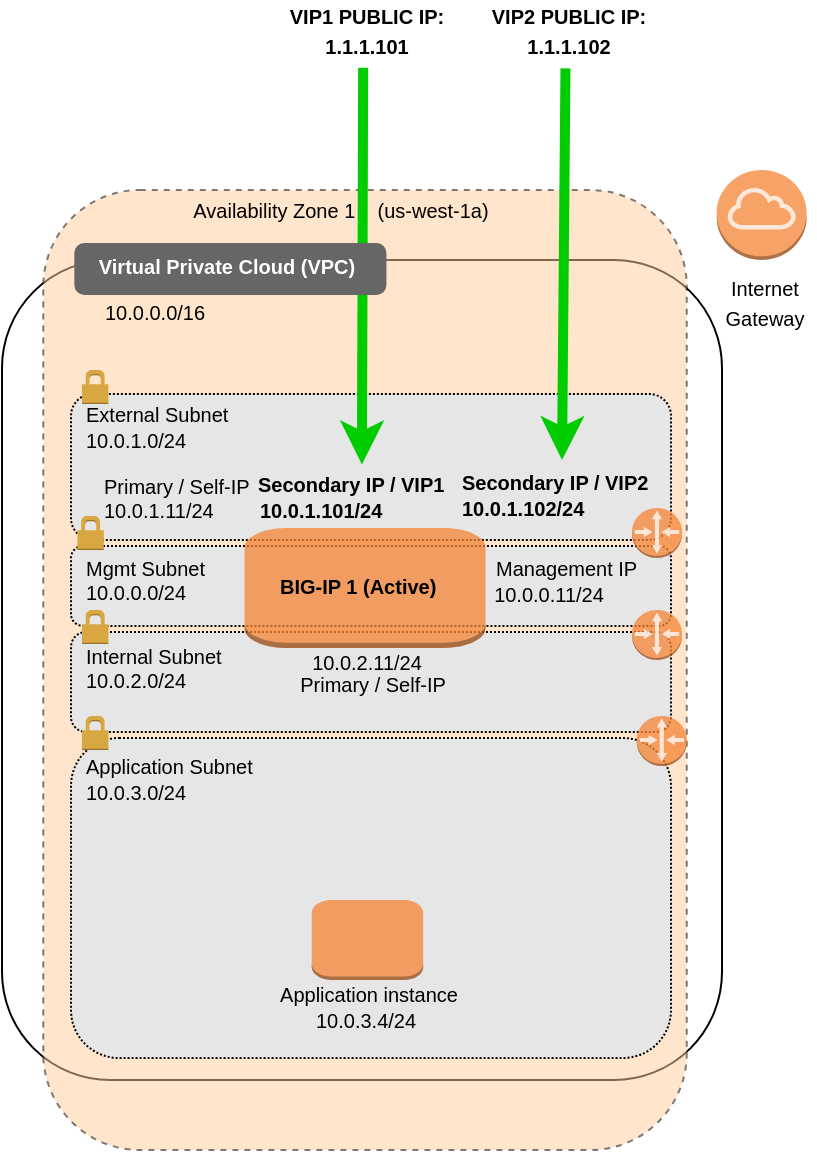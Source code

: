 <mxfile version="14.1.8" type="device"><diagram id="hrUrZuJ2duOs5Gn9yQjz" name="Page-1"><mxGraphModel dx="1106" dy="1712" grid="1" gridSize="10" guides="1" tooltips="1" connect="1" arrows="1" fold="1" page="1" pageScale="1" pageWidth="1100" pageHeight="850" math="0" shadow="0"><root><mxCell id="0"/><mxCell id="1" parent="0"/><mxCell id="efg4bKFMH5ipVIIAR_OZ-1" value="" style="rounded=1;whiteSpace=wrap;html=1;" parent="1" vertex="1"><mxGeometry x="40" y="120" width="360" height="410" as="geometry"/></mxCell><mxCell id="efg4bKFMH5ipVIIAR_OZ-4" value="" style="rounded=1;whiteSpace=wrap;html=1;dashed=1;fillColor=#FFCC99;opacity=50;" parent="1" vertex="1"><mxGeometry x="60.63" y="85" width="321.75" height="480" as="geometry"/></mxCell><mxCell id="efg4bKFMH5ipVIIAR_OZ-5" value="" style="rounded=1;whiteSpace=wrap;html=1;dashed=1;dashPattern=1 1;fillColor=#E6E6E6;" parent="1" vertex="1"><mxGeometry x="74.5" y="306" width="300" height="50" as="geometry"/></mxCell><mxCell id="efg4bKFMH5ipVIIAR_OZ-6" value="" style="rounded=1;whiteSpace=wrap;html=1;dashed=1;dashPattern=1 1;fillColor=#E6E6E6;" parent="1" vertex="1"><mxGeometry x="74.5" y="187" width="300" height="73" as="geometry"/></mxCell><mxCell id="efg4bKFMH5ipVIIAR_OZ-14" value="" style="rounded=1;whiteSpace=wrap;html=1;dashed=1;dashPattern=1 1;fillColor=#E6E6E6;" parent="1" vertex="1"><mxGeometry x="74.5" y="359" width="300" height="160" as="geometry"/></mxCell><mxCell id="efg4bKFMH5ipVIIAR_OZ-29" value="&lt;font style=&quot;font-size: 10px&quot;&gt;Availability Zone 1&amp;nbsp; &amp;nbsp; (us-west-1a)&lt;/font&gt;" style="text;html=1;align=center;verticalAlign=middle;resizable=0;points=[];autosize=1;" parent="1" vertex="1"><mxGeometry x="128.724" y="84.999" width="160" height="20" as="geometry"/></mxCell><mxCell id="efg4bKFMH5ipVIIAR_OZ-37" value="&lt;font style=&quot;font-size: 10px&quot;&gt;External Subnet&lt;/font&gt;" style="text;html=1;align=left;verticalAlign=middle;resizable=0;points=[];autosize=1;" parent="1" vertex="1"><mxGeometry x="80" y="186.999" width="90" height="20" as="geometry"/></mxCell><mxCell id="efg4bKFMH5ipVIIAR_OZ-38" value="&lt;font style=&quot;font-size: 10px&quot;&gt;10.0.1.0/24&lt;/font&gt;" style="text;html=1;align=left;verticalAlign=middle;resizable=0;points=[];autosize=1;" parent="1" vertex="1"><mxGeometry x="80" y="199.999" width="70" height="20" as="geometry"/></mxCell><mxCell id="efg4bKFMH5ipVIIAR_OZ-39" value="&lt;font style=&quot;font-size: 10px&quot;&gt;Internal Subnet&lt;/font&gt;" style="text;html=1;align=left;verticalAlign=middle;resizable=0;points=[];autosize=1;" parent="1" vertex="1"><mxGeometry x="80" y="307.999" width="80" height="20" as="geometry"/></mxCell><mxCell id="efg4bKFMH5ipVIIAR_OZ-40" value="&lt;font style=&quot;font-size: 10px&quot;&gt;10.0.2.0/24&lt;/font&gt;" style="text;html=1;align=left;verticalAlign=middle;resizable=0;points=[];autosize=1;" parent="1" vertex="1"><mxGeometry x="80" y="319.999" width="70" height="20" as="geometry"/></mxCell><mxCell id="efg4bKFMH5ipVIIAR_OZ-41" value="&lt;font style=&quot;font-size: 10px&quot;&gt;Application Subnet&lt;/font&gt;" style="text;html=1;align=left;verticalAlign=middle;resizable=0;points=[];autosize=1;" parent="1" vertex="1"><mxGeometry x="80" y="362.999" width="100" height="20" as="geometry"/></mxCell><mxCell id="efg4bKFMH5ipVIIAR_OZ-42" value="&lt;font style=&quot;font-size: 10px&quot;&gt;10.0.3.0/24&lt;/font&gt;" style="text;html=1;align=left;verticalAlign=middle;resizable=0;points=[];autosize=1;" parent="1" vertex="1"><mxGeometry x="80" y="376.499" width="70" height="20" as="geometry"/></mxCell><mxCell id="efg4bKFMH5ipVIIAR_OZ-44" value="&lt;font style=&quot;font-size: 10px&quot;&gt;10.0.0.0/16&lt;/font&gt;" style="text;html=1;align=center;verticalAlign=middle;resizable=0;points=[];autosize=1;" parent="1" vertex="1"><mxGeometry x="81.004" y="135.999" width="70" height="20" as="geometry"/></mxCell><mxCell id="efg4bKFMH5ipVIIAR_OZ-48" value="&lt;font style=&quot;font-size: 10px&quot;&gt;10.0.1.11/24&lt;/font&gt;" style="text;html=1;align=left;verticalAlign=middle;resizable=0;points=[];autosize=1;" parent="1" vertex="1"><mxGeometry x="89.054" y="234.999" width="70" height="20" as="geometry"/></mxCell><mxCell id="efg4bKFMH5ipVIIAR_OZ-49" value="&lt;font style=&quot;font-size: 10px&quot;&gt;Primary / Self-IP&lt;/font&gt;" style="text;html=1;align=left;verticalAlign=middle;resizable=0;points=[];autosize=1;" parent="1" vertex="1"><mxGeometry x="89.054" y="222.999" width="90" height="20" as="geometry"/></mxCell><mxCell id="efg4bKFMH5ipVIIAR_OZ-50" value="&lt;font style=&quot;font-size: 10px&quot;&gt;&lt;span&gt;10.0.1.101/24&lt;/span&gt;&lt;/font&gt;" style="text;html=1;align=left;verticalAlign=middle;resizable=0;points=[];autosize=1;fontStyle=1" parent="1" vertex="1"><mxGeometry x="166.724" y="234.999" width="80" height="20" as="geometry"/></mxCell><mxCell id="efg4bKFMH5ipVIIAR_OZ-51" value="&lt;font style=&quot;font-size: 10px&quot;&gt;&lt;span&gt;Secondary IP / VIP1&lt;/span&gt;&lt;/font&gt;" style="text;html=1;align=left;verticalAlign=middle;resizable=0;points=[];autosize=1;fontStyle=1" parent="1" vertex="1"><mxGeometry x="165.724" y="221.999" width="110" height="20" as="geometry"/></mxCell><mxCell id="efg4bKFMH5ipVIIAR_OZ-52" value="&lt;font style=&quot;font-size: 10px&quot;&gt;10.0.2.11/24&lt;/font&gt;" style="text;html=1;align=center;verticalAlign=middle;resizable=0;points=[];autosize=1;" parent="1" vertex="1"><mxGeometry x="186.504" y="310.999" width="70" height="20" as="geometry"/></mxCell><mxCell id="efg4bKFMH5ipVIIAR_OZ-53" value="&lt;font style=&quot;font-size: 10px&quot;&gt;Primary / Self-IP&lt;/font&gt;" style="text;html=1;align=center;verticalAlign=middle;resizable=0;points=[];autosize=1;" parent="1" vertex="1"><mxGeometry x="179.504" y="322.499" width="90" height="20" as="geometry"/></mxCell><mxCell id="efg4bKFMH5ipVIIAR_OZ-81" value="&lt;font style=&quot;font-size: 10px&quot;&gt;&lt;b&gt;VIP1 PUBLIC IP:&lt;br&gt;1.1.1.101&lt;/b&gt;&lt;br&gt;&lt;/font&gt;" style="text;html=1;align=center;verticalAlign=middle;resizable=0;points=[];autosize=1;" parent="1" vertex="1"><mxGeometry x="177.024" y="-10" width="90" height="30" as="geometry"/></mxCell><mxCell id="efg4bKFMH5ipVIIAR_OZ-82" value="" style="endArrow=classic;html=1;entryX=0.493;entryY=0.01;entryDx=0;entryDy=0;entryPerimeter=0;exitX=0.484;exitY=1.13;exitDx=0;exitDy=0;exitPerimeter=0;strokeColor=#00CC00;strokeWidth=5;" parent="1" source="efg4bKFMH5ipVIIAR_OZ-81" target="efg4bKFMH5ipVIIAR_OZ-51" edge="1"><mxGeometry width="50" height="50" relative="1" as="geometry"><mxPoint x="430" y="50" as="sourcePoint"/><mxPoint x="480" as="targetPoint"/></mxGeometry></mxCell><mxCell id="efg4bKFMH5ipVIIAR_OZ-88" value="&lt;font style=&quot;font-size: 10px&quot;&gt;Internet&lt;br&gt;Gateway&lt;/font&gt;" style="text;html=1;align=center;verticalAlign=middle;resizable=0;points=[];autosize=1;" parent="1" vertex="1"><mxGeometry x="396.004" y="125.999" width="50" height="30" as="geometry"/></mxCell><mxCell id="efg4bKFMH5ipVIIAR_OZ-157" value="" style="outlineConnect=0;dashed=0;verticalLabelPosition=bottom;verticalAlign=top;align=center;html=1;shape=mxgraph.aws3.internet_gateway;fillColor=#F58536;dashPattern=1 1;strokeColor=#FF0000;strokeWidth=3;fontColor=#000000;opacity=75;" parent="1" vertex="1"><mxGeometry x="397.34" y="75" width="45" height="45" as="geometry"/></mxCell><mxCell id="efg4bKFMH5ipVIIAR_OZ-165" value="" style="outlineConnect=0;dashed=0;verticalLabelPosition=bottom;verticalAlign=top;align=center;html=1;shape=mxgraph.aws3.router;fillColor=#F58536;dashPattern=1 1;strokeColor=#FF0000;strokeWidth=3;fontColor=#000000;opacity=75;" parent="1" vertex="1"><mxGeometry x="357.38" y="348" width="25" height="25" as="geometry"/></mxCell><mxCell id="efg4bKFMH5ipVIIAR_OZ-172" value="&lt;font style=&quot;font-size: 10px&quot;&gt;Application instance&lt;/font&gt;" style="text;html=1;align=center;verticalAlign=middle;resizable=0;points=[];autosize=1;" parent="1" vertex="1"><mxGeometry x="172.724" y="476.999" width="100" height="20" as="geometry"/></mxCell><mxCell id="efg4bKFMH5ipVIIAR_OZ-193" value="" style="rounded=1;whiteSpace=wrap;html=1;strokeWidth=3;fontColor=#000000;align=left;fillColor=#666666;strokeColor=#666666;" parent="1" vertex="1"><mxGeometry x="77.67" y="113" width="153.05" height="23" as="geometry"/></mxCell><mxCell id="efg4bKFMH5ipVIIAR_OZ-195" value="&lt;font style=&quot;font-size: 10px&quot;&gt;&lt;span&gt;&lt;b&gt;Virtual Private Cloud (VPC)&lt;/b&gt;&lt;/span&gt;&lt;/font&gt;" style="text;html=1;align=center;verticalAlign=middle;resizable=0;points=[];autosize=1;fontStyle=0;fontColor=#FFFFFF;" parent="1" vertex="1"><mxGeometry x="82.004" y="112.999" width="140" height="20" as="geometry"/></mxCell><mxCell id="ZyVirnshYmv-T8etv02f-1" value="" style="dashed=0;html=1;shape=mxgraph.aws3.permissions;fillColor=#D9A741;dashed=0;strokeColor=#666666;strokeWidth=3;fontColor=#FFFFFF;align=left;" parent="1" vertex="1"><mxGeometry x="80.0" y="175" width="13.2" height="17" as="geometry"/></mxCell><mxCell id="ZyVirnshYmv-T8etv02f-3" value="" style="dashed=0;html=1;shape=mxgraph.aws3.permissions;fillColor=#D9A741;dashed=0;strokeColor=#666666;strokeWidth=3;fontColor=#FFFFFF;align=left;" parent="1" vertex="1"><mxGeometry x="80" y="348" width="13.2" height="17" as="geometry"/></mxCell><mxCell id="ZyVirnshYmv-T8etv02f-7" value="&lt;font style=&quot;font-size: 10px&quot;&gt;&lt;span&gt;10.0.1.102/24&lt;/span&gt;&lt;/font&gt;" style="text;html=1;align=left;verticalAlign=middle;resizable=0;points=[];autosize=1;fontStyle=1" parent="1" vertex="1"><mxGeometry x="267.724" y="233.999" width="80" height="20" as="geometry"/></mxCell><mxCell id="ZyVirnshYmv-T8etv02f-8" value="&lt;font style=&quot;font-size: 10px&quot;&gt;&lt;span&gt;Secondary IP / VIP2&lt;/span&gt;&lt;/font&gt;" style="text;html=1;align=left;verticalAlign=middle;resizable=0;points=[];autosize=1;fontStyle=1" parent="1" vertex="1"><mxGeometry x="267.724" y="220.999" width="110" height="20" as="geometry"/></mxCell><mxCell id="ZyVirnshYmv-T8etv02f-9" value="&lt;font style=&quot;font-size: 10px&quot;&gt;&lt;b&gt;VIP2 PUBLIC IP:&lt;br&gt;1.1.1.102&lt;/b&gt;&lt;br&gt;&lt;/font&gt;" style="text;html=1;align=center;verticalAlign=middle;resizable=0;points=[];autosize=1;" parent="1" vertex="1"><mxGeometry x="277.724" y="-10" width="90" height="30" as="geometry"/></mxCell><mxCell id="ZyVirnshYmv-T8etv02f-10" value="" style="endArrow=classic;html=1;exitX=0.489;exitY=1.14;exitDx=0;exitDy=0;exitPerimeter=0;strokeColor=#00CC00;strokeWidth=5;" parent="1" source="ZyVirnshYmv-T8etv02f-9" edge="1"><mxGeometry width="50" height="50" relative="1" as="geometry"><mxPoint x="446.004" y="43.979" as="sourcePoint"/><mxPoint x="320" y="220" as="targetPoint"/></mxGeometry></mxCell><mxCell id="d-qxUIl090ATR8sKi6Ey-4" value="" style="rounded=1;whiteSpace=wrap;html=1;dashed=1;dashPattern=1 1;fillColor=#E6E6E6;" parent="1" vertex="1"><mxGeometry x="74.5" y="263" width="300" height="40" as="geometry"/></mxCell><mxCell id="efg4bKFMH5ipVIIAR_OZ-169" value="" style="outlineConnect=0;dashed=0;verticalLabelPosition=bottom;verticalAlign=top;align=center;html=1;shape=mxgraph.aws3.instance;fillColor=#F58534;dashPattern=1 1;strokeColor=#FF0000;strokeWidth=3;fontColor=#000000;opacity=75;" parent="1" vertex="1"><mxGeometry x="161.26" y="254" width="120.5" height="60" as="geometry"/></mxCell><mxCell id="efg4bKFMH5ipVIIAR_OZ-170" value="&lt;font style=&quot;font-size: 10px&quot;&gt;&lt;b&gt;BIG-IP 1 (Active)&lt;/b&gt;&lt;/font&gt;" style="text;html=1;align=left;verticalAlign=middle;resizable=0;points=[];autosize=1;" parent="1" vertex="1"><mxGeometry x="176.514" y="272.999" width="90" height="20" as="geometry"/></mxCell><mxCell id="d-qxUIl090ATR8sKi6Ey-5" value="&lt;span style=&quot;font-size: 10px&quot;&gt;Mgmt Subnet&lt;/span&gt;" style="text;html=1;align=left;verticalAlign=middle;resizable=0;points=[];autosize=1;" parent="1" vertex="1"><mxGeometry x="80" y="263.999" width="70" height="20" as="geometry"/></mxCell><mxCell id="d-qxUIl090ATR8sKi6Ey-6" value="&lt;font style=&quot;font-size: 10px&quot;&gt;10.0.0.0/24&lt;/font&gt;" style="text;html=1;align=left;verticalAlign=middle;resizable=0;points=[];autosize=1;" parent="1" vertex="1"><mxGeometry x="80" y="275.999" width="70" height="20" as="geometry"/></mxCell><mxCell id="d-qxUIl090ATR8sKi6Ey-7" value="&lt;font style=&quot;font-size: 10px&quot;&gt;10.0.0.11/24&lt;/font&gt;" style="text;html=1;align=center;verticalAlign=middle;resizable=0;points=[];autosize=1;" parent="1" vertex="1"><mxGeometry x="277.724" y="276.999" width="70" height="20" as="geometry"/></mxCell><mxCell id="d-qxUIl090ATR8sKi6Ey-10" value="&lt;font style=&quot;font-size: 10px&quot;&gt;10.0.3.4/24&lt;/font&gt;" style="text;html=1;align=left;verticalAlign=middle;resizable=0;points=[];autosize=1;" parent="1" vertex="1"><mxGeometry x="194.854" y="489.999" width="70" height="20" as="geometry"/></mxCell><mxCell id="d-qxUIl090ATR8sKi6Ey-11" value="" style="outlineConnect=0;dashed=0;verticalLabelPosition=bottom;verticalAlign=top;align=center;html=1;shape=mxgraph.aws3.instance;fillColor=#F58534;dashPattern=1 1;strokeColor=#FF0000;strokeWidth=3;fontColor=#000000;opacity=75;" parent="1" vertex="1"><mxGeometry x="194.85" y="440" width="55.75" height="40" as="geometry"/></mxCell><mxCell id="efg4bKFMH5ipVIIAR_OZ-159" value="" style="outlineConnect=0;dashed=0;verticalLabelPosition=bottom;verticalAlign=top;align=center;html=1;shape=mxgraph.aws3.router;fillColor=#F58536;dashPattern=1 1;strokeColor=#FF0000;strokeWidth=3;fontColor=#000000;opacity=75;" parent="1" vertex="1"><mxGeometry x="355" y="244" width="25" height="25" as="geometry"/></mxCell><mxCell id="d-qxUIl090ATR8sKi6Ey-12" value="" style="outlineConnect=0;dashed=0;verticalLabelPosition=bottom;verticalAlign=top;align=center;html=1;shape=mxgraph.aws3.router;fillColor=#F58536;dashPattern=1 1;strokeColor=#FF0000;strokeWidth=3;fontColor=#000000;opacity=75;" parent="1" vertex="1"><mxGeometry x="355" y="295" width="25" height="25" as="geometry"/></mxCell><mxCell id="d-qxUIl090ATR8sKi6Ey-13" value="&lt;span style=&quot;font-size: 10px&quot;&gt;Management IP&lt;/span&gt;" style="text;html=1;align=left;verticalAlign=middle;resizable=0;points=[];autosize=1;" parent="1" vertex="1"><mxGeometry x="285.004" y="263.999" width="90" height="20" as="geometry"/></mxCell><mxCell id="ZyVirnshYmv-T8etv02f-2" value="" style="dashed=0;html=1;shape=mxgraph.aws3.permissions;fillColor=#D9A741;dashed=0;strokeColor=#666666;strokeWidth=3;fontColor=#FFFFFF;align=left;" parent="1" vertex="1"><mxGeometry x="80.0" y="295" width="13.2" height="17" as="geometry"/></mxCell><mxCell id="d-qxUIl090ATR8sKi6Ey-14" value="" style="dashed=0;html=1;shape=mxgraph.aws3.permissions;fillColor=#D9A741;dashed=0;strokeColor=#666666;strokeWidth=3;fontColor=#FFFFFF;align=left;" parent="1" vertex="1"><mxGeometry x="77.72" y="248" width="13.2" height="17" as="geometry"/></mxCell></root></mxGraphModel></diagram></mxfile>